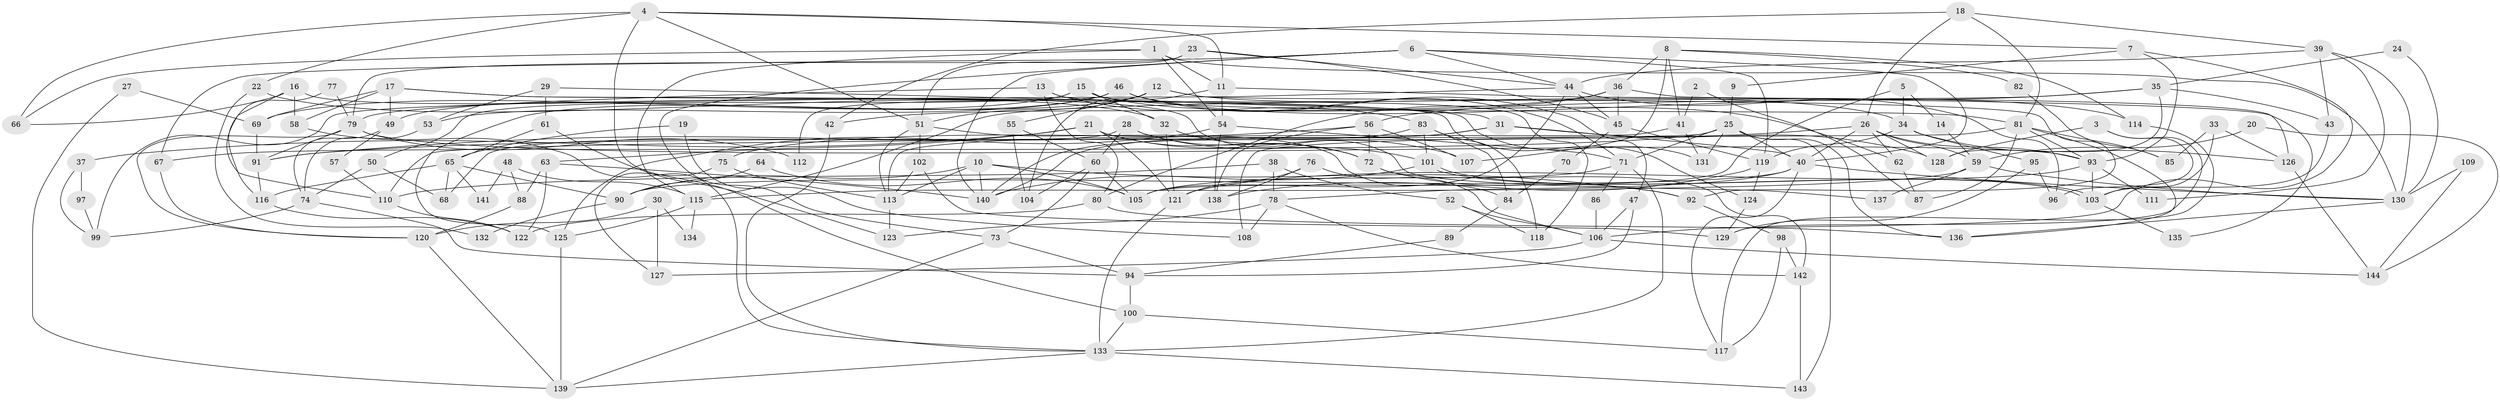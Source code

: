// Generated by graph-tools (version 1.1) at 2025/02/03/09/25 03:02:02]
// undirected, 144 vertices, 288 edges
graph export_dot {
graph [start="1"]
  node [color=gray90,style=filled];
  1;
  2;
  3;
  4;
  5;
  6;
  7;
  8;
  9;
  10;
  11;
  12;
  13;
  14;
  15;
  16;
  17;
  18;
  19;
  20;
  21;
  22;
  23;
  24;
  25;
  26;
  27;
  28;
  29;
  30;
  31;
  32;
  33;
  34;
  35;
  36;
  37;
  38;
  39;
  40;
  41;
  42;
  43;
  44;
  45;
  46;
  47;
  48;
  49;
  50;
  51;
  52;
  53;
  54;
  55;
  56;
  57;
  58;
  59;
  60;
  61;
  62;
  63;
  64;
  65;
  66;
  67;
  68;
  69;
  70;
  71;
  72;
  73;
  74;
  75;
  76;
  77;
  78;
  79;
  80;
  81;
  82;
  83;
  84;
  85;
  86;
  87;
  88;
  89;
  90;
  91;
  92;
  93;
  94;
  95;
  96;
  97;
  98;
  99;
  100;
  101;
  102;
  103;
  104;
  105;
  106;
  107;
  108;
  109;
  110;
  111;
  112;
  113;
  114;
  115;
  116;
  117;
  118;
  119;
  120;
  121;
  122;
  123;
  124;
  125;
  126;
  127;
  128;
  129;
  130;
  131;
  132;
  133;
  134;
  135;
  136;
  137;
  138;
  139;
  140;
  141;
  142;
  143;
  144;
  1 -- 54;
  1 -- 115;
  1 -- 11;
  1 -- 66;
  1 -- 130;
  2 -- 41;
  2 -- 87;
  3 -- 128;
  3 -- 129;
  3 -- 96;
  4 -- 11;
  4 -- 66;
  4 -- 7;
  4 -- 22;
  4 -- 51;
  4 -- 100;
  5 -- 34;
  5 -- 105;
  5 -- 14;
  6 -- 119;
  6 -- 44;
  6 -- 40;
  6 -- 67;
  6 -- 73;
  6 -- 140;
  7 -- 93;
  7 -- 9;
  7 -- 106;
  8 -- 41;
  8 -- 114;
  8 -- 36;
  8 -- 82;
  8 -- 107;
  9 -- 25;
  10 -- 140;
  10 -- 105;
  10 -- 90;
  10 -- 92;
  10 -- 113;
  11 -- 54;
  11 -- 104;
  11 -- 135;
  12 -- 55;
  12 -- 34;
  12 -- 51;
  12 -- 92;
  12 -- 125;
  13 -- 79;
  13 -- 80;
  13 -- 83;
  13 -- 118;
  14 -- 59;
  15 -- 32;
  15 -- 81;
  15 -- 50;
  15 -- 62;
  15 -- 69;
  16 -- 58;
  16 -- 110;
  16 -- 66;
  16 -- 137;
  17 -- 49;
  17 -- 69;
  17 -- 58;
  17 -- 124;
  17 -- 131;
  18 -- 81;
  18 -- 26;
  18 -- 39;
  18 -- 42;
  19 -- 65;
  19 -- 108;
  20 -- 59;
  20 -- 144;
  21 -- 121;
  21 -- 72;
  21 -- 37;
  21 -- 63;
  21 -- 107;
  22 -- 32;
  22 -- 132;
  23 -- 51;
  23 -- 44;
  23 -- 45;
  23 -- 79;
  24 -- 130;
  24 -- 35;
  25 -- 40;
  25 -- 143;
  25 -- 67;
  25 -- 71;
  25 -- 108;
  25 -- 131;
  25 -- 136;
  26 -- 40;
  26 -- 91;
  26 -- 59;
  26 -- 62;
  26 -- 93;
  26 -- 128;
  27 -- 69;
  27 -- 139;
  28 -- 72;
  28 -- 101;
  28 -- 60;
  28 -- 68;
  29 -- 31;
  29 -- 61;
  29 -- 53;
  30 -- 127;
  30 -- 120;
  30 -- 134;
  31 -- 140;
  31 -- 40;
  31 -- 75;
  31 -- 128;
  32 -- 72;
  32 -- 121;
  33 -- 126;
  33 -- 103;
  33 -- 85;
  34 -- 95;
  34 -- 119;
  34 -- 126;
  35 -- 43;
  35 -- 128;
  35 -- 56;
  35 -- 115;
  36 -- 80;
  36 -- 42;
  36 -- 45;
  36 -- 126;
  37 -- 99;
  37 -- 97;
  38 -- 52;
  38 -- 78;
  38 -- 110;
  39 -- 130;
  39 -- 43;
  39 -- 44;
  39 -- 111;
  40 -- 90;
  40 -- 78;
  40 -- 117;
  40 -- 130;
  41 -- 113;
  41 -- 131;
  42 -- 133;
  43 -- 103;
  44 -- 45;
  44 -- 96;
  44 -- 99;
  44 -- 105;
  45 -- 70;
  45 -- 119;
  46 -- 71;
  46 -- 47;
  46 -- 49;
  46 -- 53;
  46 -- 112;
  46 -- 114;
  47 -- 94;
  47 -- 106;
  48 -- 115;
  48 -- 88;
  48 -- 141;
  49 -- 74;
  49 -- 57;
  50 -- 74;
  50 -- 68;
  51 -- 84;
  51 -- 102;
  51 -- 113;
  52 -- 106;
  52 -- 118;
  53 -- 74;
  54 -- 71;
  54 -- 125;
  54 -- 138;
  55 -- 60;
  55 -- 104;
  56 -- 107;
  56 -- 72;
  56 -- 91;
  56 -- 138;
  57 -- 110;
  58 -- 133;
  59 -- 130;
  59 -- 115;
  59 -- 137;
  60 -- 105;
  60 -- 73;
  60 -- 104;
  61 -- 65;
  61 -- 123;
  62 -- 87;
  63 -- 140;
  63 -- 88;
  63 -- 122;
  64 -- 90;
  64 -- 105;
  65 -- 68;
  65 -- 116;
  65 -- 90;
  65 -- 141;
  67 -- 120;
  69 -- 91;
  70 -- 84;
  71 -- 133;
  71 -- 86;
  71 -- 105;
  72 -- 92;
  72 -- 142;
  73 -- 94;
  73 -- 139;
  74 -- 94;
  74 -- 99;
  75 -- 113;
  75 -- 127;
  76 -- 138;
  76 -- 121;
  76 -- 106;
  77 -- 116;
  77 -- 79;
  78 -- 142;
  78 -- 108;
  78 -- 123;
  79 -- 120;
  79 -- 91;
  79 -- 93;
  79 -- 112;
  80 -- 122;
  80 -- 136;
  81 -- 93;
  81 -- 136;
  81 -- 85;
  81 -- 87;
  81 -- 110;
  82 -- 85;
  83 -- 140;
  83 -- 84;
  83 -- 101;
  83 -- 118;
  84 -- 89;
  86 -- 106;
  88 -- 120;
  89 -- 94;
  90 -- 132;
  91 -- 116;
  92 -- 98;
  93 -- 103;
  93 -- 111;
  93 -- 121;
  94 -- 100;
  95 -- 96;
  95 -- 129;
  97 -- 99;
  98 -- 117;
  98 -- 142;
  100 -- 133;
  100 -- 117;
  101 -- 103;
  101 -- 103;
  101 -- 140;
  102 -- 113;
  102 -- 129;
  103 -- 135;
  106 -- 127;
  106 -- 144;
  109 -- 144;
  109 -- 130;
  110 -- 122;
  113 -- 123;
  114 -- 117;
  115 -- 125;
  115 -- 134;
  116 -- 122;
  119 -- 138;
  119 -- 124;
  120 -- 139;
  121 -- 133;
  124 -- 129;
  125 -- 139;
  126 -- 144;
  130 -- 136;
  133 -- 139;
  133 -- 143;
  142 -- 143;
}
